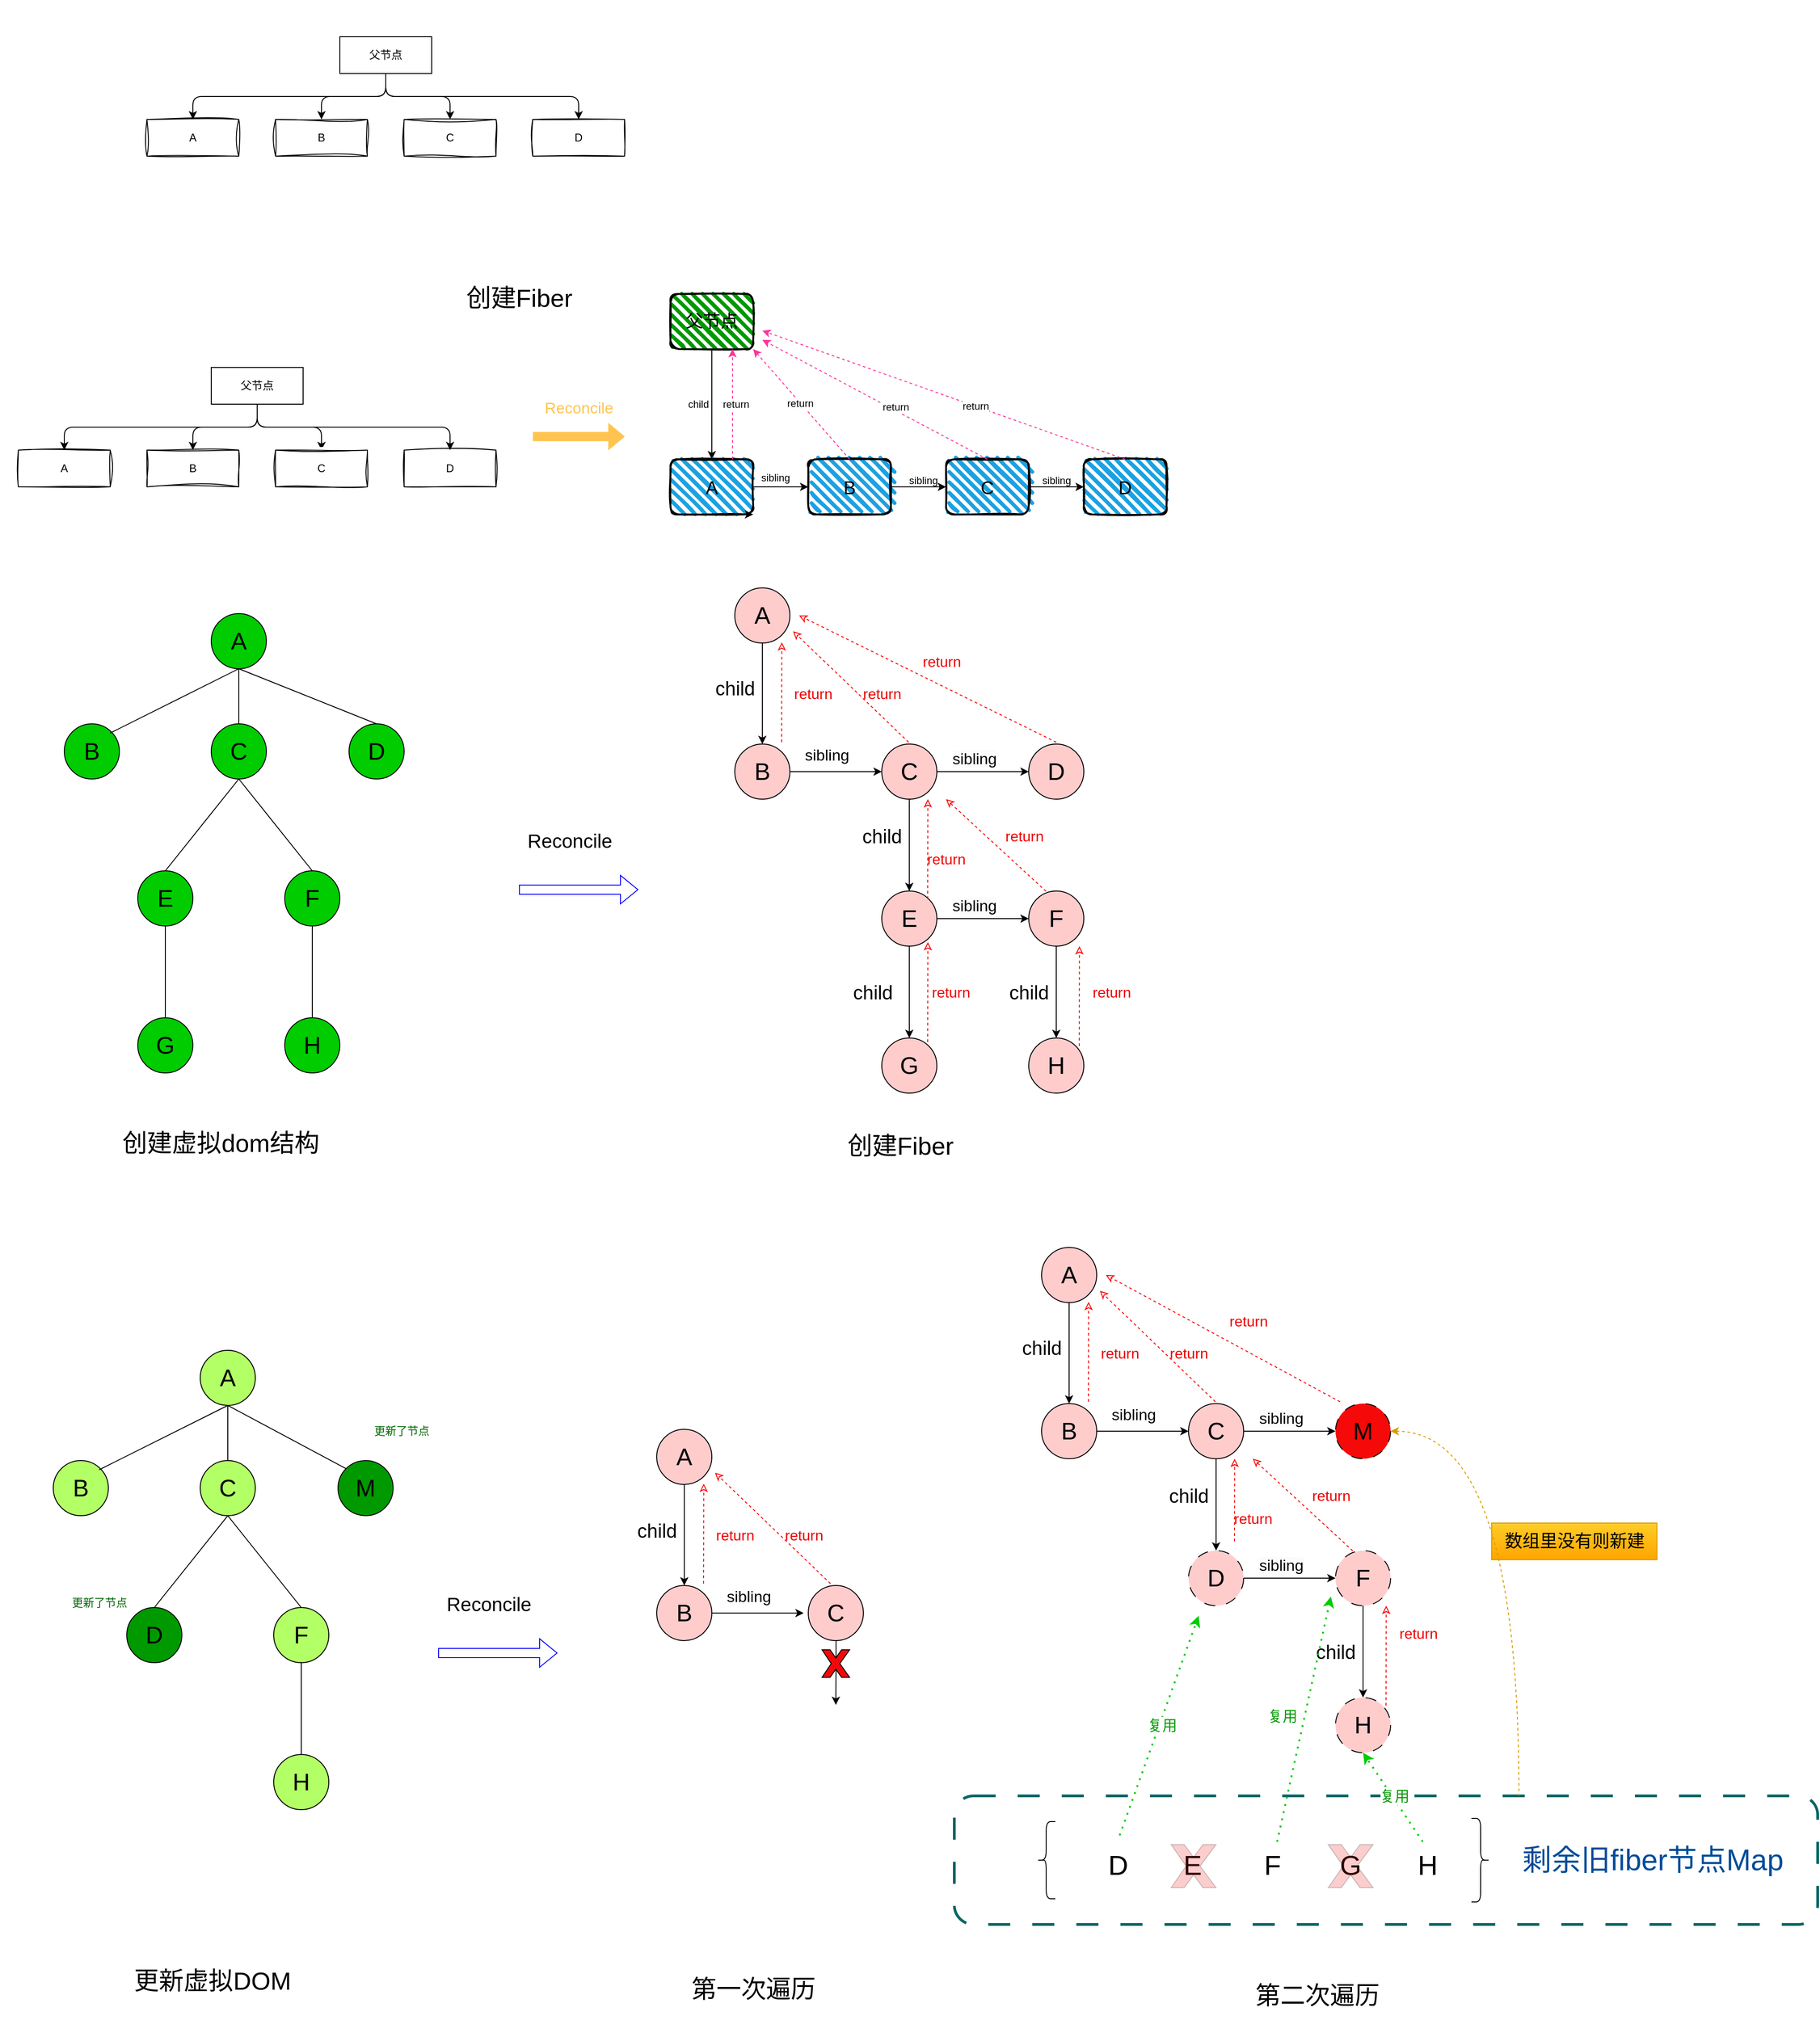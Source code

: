 <mxfile version="24.6.3" type="device">
  <diagram name="第 1 页" id="tvttNyG0uF9QgLNNSatJ">
    <mxGraphModel dx="3115" dy="1290" grid="0" gridSize="10" guides="1" tooltips="1" connect="1" arrows="1" fold="1" page="1" pageScale="1" pageWidth="3300" pageHeight="4681" math="0" shadow="0">
      <root>
        <mxCell id="0" />
        <mxCell id="1" parent="0" />
        <mxCell id="B9pUcW5qPqLrljrNED_7-624" value="" style="rounded=1;whiteSpace=wrap;html=1;dashed=1;dashPattern=8 8;strokeColor=#006666;perimeterSpacing=3;glass=0;gradientColor=none;fillStyle=hatch;fillColor=default;strokeWidth=3;" vertex="1" parent="1">
          <mxGeometry x="1049" y="2154.98" width="940" height="140" as="geometry" />
        </mxCell>
        <mxCell id="B9pUcW5qPqLrljrNED_7-25" value="" style="swimlane;startSize=20;horizontal=1;childLayout=treeLayout;horizontalTree=0;sortEdges=1;resizable=0;containerType=tree;fontSize=12;swimlaneLine=0;strokeColor=none;fillColor=none;" vertex="1" parent="1">
          <mxGeometry x="150" y="200" width="560" height="190" as="geometry" />
        </mxCell>
        <mxCell id="B9pUcW5qPqLrljrNED_7-26" value="父节点" style="whiteSpace=wrap;html=1;" vertex="1" parent="B9pUcW5qPqLrljrNED_7-25">
          <mxGeometry x="230" y="40" width="100" height="40" as="geometry" />
        </mxCell>
        <mxCell id="B9pUcW5qPqLrljrNED_7-27" value="A" style="whiteSpace=wrap;html=1;glass=0;sketch=1;curveFitting=1;jiggle=2;" vertex="1" parent="B9pUcW5qPqLrljrNED_7-25">
          <mxGeometry x="20" y="130" width="100" height="40" as="geometry" />
        </mxCell>
        <mxCell id="B9pUcW5qPqLrljrNED_7-28" value="" style="edgeStyle=elbowEdgeStyle;elbow=vertical;html=1;rounded=1;curved=0;sourcePerimeterSpacing=0;targetPerimeterSpacing=0;startSize=6;endSize=6;" edge="1" parent="B9pUcW5qPqLrljrNED_7-25" source="B9pUcW5qPqLrljrNED_7-26" target="B9pUcW5qPqLrljrNED_7-27">
          <mxGeometry relative="1" as="geometry" />
        </mxCell>
        <mxCell id="B9pUcW5qPqLrljrNED_7-29" value="B" style="whiteSpace=wrap;html=1;sketch=1;curveFitting=1;jiggle=2;" vertex="1" parent="B9pUcW5qPqLrljrNED_7-25">
          <mxGeometry x="160" y="130" width="100" height="40" as="geometry" />
        </mxCell>
        <mxCell id="B9pUcW5qPqLrljrNED_7-30" value="" style="edgeStyle=elbowEdgeStyle;elbow=vertical;html=1;rounded=1;curved=0;sourcePerimeterSpacing=0;targetPerimeterSpacing=0;startSize=6;endSize=6;" edge="1" parent="B9pUcW5qPqLrljrNED_7-25" source="B9pUcW5qPqLrljrNED_7-26" target="B9pUcW5qPqLrljrNED_7-29">
          <mxGeometry relative="1" as="geometry" />
        </mxCell>
        <mxCell id="B9pUcW5qPqLrljrNED_7-31" value="" style="edgeStyle=elbowEdgeStyle;elbow=vertical;html=1;rounded=1;curved=0;sourcePerimeterSpacing=0;targetPerimeterSpacing=0;startSize=6;endSize=6;" edge="1" target="B9pUcW5qPqLrljrNED_7-32" source="B9pUcW5qPqLrljrNED_7-26" parent="B9pUcW5qPqLrljrNED_7-25">
          <mxGeometry relative="1" as="geometry">
            <mxPoint x="90" y="350" as="sourcePoint" />
          </mxGeometry>
        </mxCell>
        <mxCell id="B9pUcW5qPqLrljrNED_7-32" value="C" style="whiteSpace=wrap;html=1;sketch=1;curveFitting=1;jiggle=2;" vertex="1" parent="B9pUcW5qPqLrljrNED_7-25">
          <mxGeometry x="300" y="130" width="100" height="40" as="geometry" />
        </mxCell>
        <mxCell id="B9pUcW5qPqLrljrNED_7-33" value="" style="edgeStyle=elbowEdgeStyle;elbow=vertical;html=1;rounded=1;curved=0;sourcePerimeterSpacing=0;targetPerimeterSpacing=0;startSize=6;endSize=6;" edge="1" target="B9pUcW5qPqLrljrNED_7-34" source="B9pUcW5qPqLrljrNED_7-26" parent="B9pUcW5qPqLrljrNED_7-25">
          <mxGeometry relative="1" as="geometry">
            <mxPoint x="230" y="350" as="sourcePoint" />
          </mxGeometry>
        </mxCell>
        <mxCell id="B9pUcW5qPqLrljrNED_7-34" value="D" style="whiteSpace=wrap;html=1;sketch=1;curveFitting=1;jiggle=2;" vertex="1" parent="B9pUcW5qPqLrljrNED_7-25">
          <mxGeometry x="440" y="130" width="100" height="40" as="geometry" />
        </mxCell>
        <mxCell id="B9pUcW5qPqLrljrNED_7-39" value="" style="swimlane;startSize=20;horizontal=1;childLayout=treeLayout;horizontalTree=0;sortEdges=1;resizable=0;containerType=tree;fontSize=12;swimlaneLine=0;strokeColor=none;fillColor=none;" vertex="1" parent="1">
          <mxGeometry x="10" y="560" width="560" height="190" as="geometry" />
        </mxCell>
        <mxCell id="B9pUcW5qPqLrljrNED_7-40" value="父节点" style="whiteSpace=wrap;html=1;" vertex="1" parent="B9pUcW5qPqLrljrNED_7-39">
          <mxGeometry x="230" y="40" width="100" height="40" as="geometry" />
        </mxCell>
        <mxCell id="B9pUcW5qPqLrljrNED_7-41" value="A" style="whiteSpace=wrap;html=1;glass=0;sketch=1;curveFitting=1;jiggle=2;" vertex="1" parent="B9pUcW5qPqLrljrNED_7-39">
          <mxGeometry x="20" y="130" width="100" height="40" as="geometry" />
        </mxCell>
        <mxCell id="B9pUcW5qPqLrljrNED_7-42" value="" style="edgeStyle=elbowEdgeStyle;elbow=vertical;html=1;rounded=1;curved=0;sourcePerimeterSpacing=0;targetPerimeterSpacing=0;startSize=6;endSize=6;" edge="1" parent="B9pUcW5qPqLrljrNED_7-39" source="B9pUcW5qPqLrljrNED_7-40" target="B9pUcW5qPqLrljrNED_7-41">
          <mxGeometry relative="1" as="geometry" />
        </mxCell>
        <mxCell id="B9pUcW5qPqLrljrNED_7-43" value="B" style="whiteSpace=wrap;html=1;sketch=1;curveFitting=1;jiggle=2;" vertex="1" parent="B9pUcW5qPqLrljrNED_7-39">
          <mxGeometry x="160" y="130" width="100" height="40" as="geometry" />
        </mxCell>
        <mxCell id="B9pUcW5qPqLrljrNED_7-44" value="" style="edgeStyle=elbowEdgeStyle;elbow=vertical;html=1;rounded=1;curved=0;sourcePerimeterSpacing=0;targetPerimeterSpacing=0;startSize=6;endSize=6;" edge="1" parent="B9pUcW5qPqLrljrNED_7-39" source="B9pUcW5qPqLrljrNED_7-40" target="B9pUcW5qPqLrljrNED_7-43">
          <mxGeometry relative="1" as="geometry" />
        </mxCell>
        <mxCell id="B9pUcW5qPqLrljrNED_7-45" value="" style="edgeStyle=elbowEdgeStyle;elbow=vertical;html=1;rounded=1;curved=0;sourcePerimeterSpacing=0;targetPerimeterSpacing=0;startSize=6;endSize=6;" edge="1" parent="B9pUcW5qPqLrljrNED_7-39" source="B9pUcW5qPqLrljrNED_7-40" target="B9pUcW5qPqLrljrNED_7-46">
          <mxGeometry relative="1" as="geometry">
            <mxPoint x="90" y="350" as="sourcePoint" />
          </mxGeometry>
        </mxCell>
        <mxCell id="B9pUcW5qPqLrljrNED_7-46" value="C" style="whiteSpace=wrap;html=1;sketch=1;curveFitting=1;jiggle=2;" vertex="1" parent="B9pUcW5qPqLrljrNED_7-39">
          <mxGeometry x="300" y="130" width="100" height="40" as="geometry" />
        </mxCell>
        <mxCell id="B9pUcW5qPqLrljrNED_7-47" value="" style="edgeStyle=elbowEdgeStyle;elbow=vertical;html=1;rounded=1;curved=0;sourcePerimeterSpacing=0;targetPerimeterSpacing=0;startSize=6;endSize=6;" edge="1" parent="B9pUcW5qPqLrljrNED_7-39" source="B9pUcW5qPqLrljrNED_7-40" target="B9pUcW5qPqLrljrNED_7-48">
          <mxGeometry relative="1" as="geometry">
            <mxPoint x="230" y="350" as="sourcePoint" />
          </mxGeometry>
        </mxCell>
        <mxCell id="B9pUcW5qPqLrljrNED_7-48" value="D" style="whiteSpace=wrap;html=1;sketch=1;curveFitting=1;jiggle=2;" vertex="1" parent="B9pUcW5qPqLrljrNED_7-39">
          <mxGeometry x="440" y="130" width="100" height="40" as="geometry" />
        </mxCell>
        <mxCell id="B9pUcW5qPqLrljrNED_7-407" value="" style="edgeStyle=orthogonalEdgeStyle;rounded=0;orthogonalLoop=1;jettySize=auto;html=1;" edge="1" parent="1" source="B9pUcW5qPqLrljrNED_7-392" target="B9pUcW5qPqLrljrNED_7-397">
          <mxGeometry relative="1" as="geometry" />
        </mxCell>
        <mxCell id="B9pUcW5qPqLrljrNED_7-421" value="child" style="edgeLabel;html=1;align=center;verticalAlign=middle;resizable=0;points=[];" vertex="1" connectable="0" parent="B9pUcW5qPqLrljrNED_7-407">
          <mxGeometry x="-0.187" relative="1" as="geometry">
            <mxPoint x="-15" y="11" as="offset" />
          </mxGeometry>
        </mxCell>
        <mxCell id="B9pUcW5qPqLrljrNED_7-392" value="父节点" style="rounded=1;whiteSpace=wrap;html=1;strokeWidth=2;fillWeight=4;hachureGap=8;hachureAngle=45;fillColor=#009900;sketch=1;fontSize=19;" vertex="1" parent="1">
          <mxGeometry x="740" y="520" width="90" height="60" as="geometry" />
        </mxCell>
        <mxCell id="B9pUcW5qPqLrljrNED_7-404" value="" style="edgeStyle=orthogonalEdgeStyle;rounded=0;orthogonalLoop=1;jettySize=auto;labelBorderColor=default;textShadow=0;align=center;" edge="1" parent="1" source="B9pUcW5qPqLrljrNED_7-397" target="B9pUcW5qPqLrljrNED_7-398">
          <mxGeometry relative="1" as="geometry" />
        </mxCell>
        <mxCell id="B9pUcW5qPqLrljrNED_7-417" value="sibling" style="edgeLabel;html=1;align=center;verticalAlign=middle;resizable=0;points=[];" vertex="1" connectable="0" parent="B9pUcW5qPqLrljrNED_7-404">
          <mxGeometry x="-0.195" y="-5" relative="1" as="geometry">
            <mxPoint y="-15" as="offset" />
          </mxGeometry>
        </mxCell>
        <mxCell id="B9pUcW5qPqLrljrNED_7-397" value="&lt;font style=&quot;font-size: 20px;&quot;&gt;A&lt;/font&gt;" style="rounded=1;whiteSpace=wrap;html=1;strokeWidth=2;fillWeight=4;hachureGap=8;hachureAngle=45;fillColor=#1ba1e2;sketch=1;" vertex="1" parent="1">
          <mxGeometry x="740" y="700" width="90" height="60" as="geometry" />
        </mxCell>
        <mxCell id="B9pUcW5qPqLrljrNED_7-405" value="" style="edgeStyle=orthogonalEdgeStyle;rounded=0;orthogonalLoop=1;jettySize=auto;html=1;" edge="1" parent="1" source="B9pUcW5qPqLrljrNED_7-398" target="B9pUcW5qPqLrljrNED_7-399">
          <mxGeometry relative="1" as="geometry" />
        </mxCell>
        <mxCell id="B9pUcW5qPqLrljrNED_7-398" value="&lt;font style=&quot;font-size: 20px;&quot;&gt;B&lt;/font&gt;" style="rounded=1;whiteSpace=wrap;html=1;strokeWidth=2;fillWeight=4;hachureGap=8;hachureAngle=45;fillColor=#1ba1e2;sketch=1;" vertex="1" parent="1">
          <mxGeometry x="890" y="700" width="90" height="60" as="geometry" />
        </mxCell>
        <mxCell id="B9pUcW5qPqLrljrNED_7-406" value="" style="edgeStyle=orthogonalEdgeStyle;rounded=0;orthogonalLoop=1;jettySize=auto;html=1;" edge="1" parent="1" source="B9pUcW5qPqLrljrNED_7-399" target="B9pUcW5qPqLrljrNED_7-400">
          <mxGeometry relative="1" as="geometry" />
        </mxCell>
        <mxCell id="B9pUcW5qPqLrljrNED_7-399" value="&lt;font style=&quot;font-size: 20px;&quot;&gt;C&lt;/font&gt;" style="rounded=1;whiteSpace=wrap;html=1;strokeWidth=2;fillWeight=4;hachureGap=8;hachureAngle=45;fillColor=#1ba1e2;sketch=1;" vertex="1" parent="1">
          <mxGeometry x="1040" y="700" width="90" height="60" as="geometry" />
        </mxCell>
        <mxCell id="B9pUcW5qPqLrljrNED_7-400" value="&lt;font style=&quot;font-size: 20px;&quot;&gt;D&lt;/font&gt;" style="rounded=1;whiteSpace=wrap;html=1;strokeWidth=2;fillWeight=4;hachureGap=8;hachureAngle=45;fillColor=#1ba1e2;sketch=1;" vertex="1" parent="1">
          <mxGeometry x="1190" y="700" width="90" height="60" as="geometry" />
        </mxCell>
        <mxCell id="B9pUcW5qPqLrljrNED_7-408" value="" style="edgeStyle=none;orthogonalLoop=1;jettySize=auto;html=1;rounded=0;" edge="1" parent="1">
          <mxGeometry width="80" relative="1" as="geometry">
            <mxPoint x="750" y="760" as="sourcePoint" />
            <mxPoint x="830" y="760" as="targetPoint" />
            <Array as="points" />
          </mxGeometry>
        </mxCell>
        <mxCell id="B9pUcW5qPqLrljrNED_7-409" value="" style="endArrow=classic;dashed=1;html=1;rounded=0;entryX=0.75;entryY=1;entryDx=0;entryDy=0;exitX=0.75;exitY=0;exitDx=0;exitDy=0;endFill=1;strokeColor=#FF3399;" edge="1" parent="1" source="B9pUcW5qPqLrljrNED_7-397" target="B9pUcW5qPqLrljrNED_7-392">
          <mxGeometry width="50" height="50" relative="1" as="geometry">
            <mxPoint x="800" y="650" as="sourcePoint" />
            <mxPoint x="850" y="600" as="targetPoint" />
          </mxGeometry>
        </mxCell>
        <mxCell id="B9pUcW5qPqLrljrNED_7-410" value="return" style="edgeLabel;html=1;align=center;verticalAlign=middle;resizable=0;points=[];" vertex="1" connectable="0" parent="B9pUcW5qPqLrljrNED_7-409">
          <mxGeometry x="0.292" y="2" relative="1" as="geometry">
            <mxPoint x="5" y="17" as="offset" />
          </mxGeometry>
        </mxCell>
        <mxCell id="B9pUcW5qPqLrljrNED_7-411" value="" style="endArrow=classic;dashed=1;html=1;rounded=0;exitX=0.5;exitY=0;exitDx=0;exitDy=0;entryX=1;entryY=1;entryDx=0;entryDy=0;endFill=1;strokeColor=#FF3399;" edge="1" parent="1" source="B9pUcW5qPqLrljrNED_7-398" target="B9pUcW5qPqLrljrNED_7-392">
          <mxGeometry width="50" height="50" relative="1" as="geometry">
            <mxPoint x="880" y="650" as="sourcePoint" />
            <mxPoint x="930" y="600" as="targetPoint" />
          </mxGeometry>
        </mxCell>
        <mxCell id="B9pUcW5qPqLrljrNED_7-414" value="return" style="edgeLabel;html=1;align=center;verticalAlign=middle;resizable=0;points=[];" vertex="1" connectable="0" parent="B9pUcW5qPqLrljrNED_7-411">
          <mxGeometry x="0.037" relative="1" as="geometry">
            <mxPoint y="1" as="offset" />
          </mxGeometry>
        </mxCell>
        <mxCell id="B9pUcW5qPqLrljrNED_7-412" value="" style="endArrow=classic;dashed=1;html=1;rounded=0;exitX=0.5;exitY=0;exitDx=0;exitDy=0;endFill=1;strokeColor=#FF3399;" edge="1" parent="1" source="B9pUcW5qPqLrljrNED_7-399">
          <mxGeometry width="50" height="50" relative="1" as="geometry">
            <mxPoint x="1020" y="640" as="sourcePoint" />
            <mxPoint x="840" y="570" as="targetPoint" />
          </mxGeometry>
        </mxCell>
        <mxCell id="B9pUcW5qPqLrljrNED_7-415" value="return" style="edgeLabel;html=1;align=center;verticalAlign=middle;resizable=0;points=[];" vertex="1" connectable="0" parent="B9pUcW5qPqLrljrNED_7-412">
          <mxGeometry x="-0.168" y="-3" relative="1" as="geometry">
            <mxPoint as="offset" />
          </mxGeometry>
        </mxCell>
        <mxCell id="B9pUcW5qPqLrljrNED_7-413" value="" style="endArrow=classic;dashed=1;html=1;rounded=0;exitX=0.5;exitY=0;exitDx=0;exitDy=0;endFill=1;strokeColor=#FF3399;" edge="1" parent="1" source="B9pUcW5qPqLrljrNED_7-400">
          <mxGeometry width="50" height="50" relative="1" as="geometry">
            <mxPoint x="1210" y="690" as="sourcePoint" />
            <mxPoint x="840" y="560" as="targetPoint" />
          </mxGeometry>
        </mxCell>
        <mxCell id="B9pUcW5qPqLrljrNED_7-416" value="return" style="edgeLabel;html=1;align=center;verticalAlign=middle;resizable=0;points=[];" vertex="1" connectable="0" parent="B9pUcW5qPqLrljrNED_7-413">
          <mxGeometry x="-0.175" relative="1" as="geometry">
            <mxPoint as="offset" />
          </mxGeometry>
        </mxCell>
        <mxCell id="B9pUcW5qPqLrljrNED_7-418" value="&lt;span style=&quot;font-size: 11px; background-color: rgb(255, 255, 255);&quot;&gt;sibling&lt;/span&gt;" style="text;html=1;align=center;verticalAlign=middle;resizable=0;points=[];autosize=1;strokeColor=none;fillColor=none;" vertex="1" parent="1">
          <mxGeometry x="990" y="708" width="50" height="30" as="geometry" />
        </mxCell>
        <mxCell id="B9pUcW5qPqLrljrNED_7-419" value="&lt;span style=&quot;font-size: 11px; background-color: rgb(255, 255, 255);&quot;&gt;sibling&lt;/span&gt;" style="text;html=1;align=center;verticalAlign=middle;resizable=0;points=[];autosize=1;strokeColor=none;fillColor=none;" vertex="1" parent="1">
          <mxGeometry x="1135" y="708" width="50" height="30" as="geometry" />
        </mxCell>
        <mxCell id="B9pUcW5qPqLrljrNED_7-422" value="" style="endArrow=classic;html=1;rounded=0;labelBorderColor=default;strokeColor=#FFC44F;shape=flexArrow;strokeWidth=0;fillColor=#FFC44F;" edge="1" parent="1">
          <mxGeometry width="50" height="50" relative="1" as="geometry">
            <mxPoint x="590" y="675" as="sourcePoint" />
            <mxPoint x="690" y="675" as="targetPoint" />
          </mxGeometry>
        </mxCell>
        <mxCell id="B9pUcW5qPqLrljrNED_7-423" value="Reconcile" style="text;html=1;align=center;verticalAlign=middle;resizable=0;points=[];autosize=1;strokeColor=none;fillColor=none;fontColor=#FFC44F;fontSize=17;" vertex="1" parent="1">
          <mxGeometry x="590" y="630" width="100" height="30" as="geometry" />
        </mxCell>
        <mxCell id="B9pUcW5qPqLrljrNED_7-424" value="创建Fiber" style="text;html=1;align=center;verticalAlign=middle;resizable=0;points=[];autosize=1;strokeColor=none;fillColor=none;fontSize=27;" vertex="1" parent="1">
          <mxGeometry x="505" y="500" width="140" height="50" as="geometry" />
        </mxCell>
        <mxCell id="B9pUcW5qPqLrljrNED_7-425" value="A" style="ellipse;whiteSpace=wrap;html=1;aspect=fixed;fontSize=26;fillColor=#00CC00;" vertex="1" parent="1">
          <mxGeometry x="240" y="868" width="60" height="60" as="geometry" />
        </mxCell>
        <mxCell id="B9pUcW5qPqLrljrNED_7-426" value="H" style="ellipse;whiteSpace=wrap;html=1;aspect=fixed;fontSize=26;fillColor=#00CC00;" vertex="1" parent="1">
          <mxGeometry x="320" y="1308" width="60" height="60" as="geometry" />
        </mxCell>
        <mxCell id="B9pUcW5qPqLrljrNED_7-427" value="C" style="ellipse;whiteSpace=wrap;html=1;aspect=fixed;fontSize=26;fillColor=#00CC00;" vertex="1" parent="1">
          <mxGeometry x="240" y="988" width="60" height="60" as="geometry" />
        </mxCell>
        <mxCell id="B9pUcW5qPqLrljrNED_7-428" value="D" style="ellipse;whiteSpace=wrap;html=1;aspect=fixed;fontSize=26;fillColor=#00CC00;" vertex="1" parent="1">
          <mxGeometry x="390" y="988" width="60" height="60" as="geometry" />
        </mxCell>
        <mxCell id="B9pUcW5qPqLrljrNED_7-429" value="B" style="ellipse;whiteSpace=wrap;html=1;aspect=fixed;fontSize=26;fillColor=#00CC00;" vertex="1" parent="1">
          <mxGeometry x="80" y="988" width="60" height="60" as="geometry" />
        </mxCell>
        <mxCell id="B9pUcW5qPqLrljrNED_7-430" value="E" style="ellipse;whiteSpace=wrap;html=1;aspect=fixed;fontSize=26;fillColor=#00CC00;" vertex="1" parent="1">
          <mxGeometry x="160" y="1148" width="60" height="60" as="geometry" />
        </mxCell>
        <mxCell id="B9pUcW5qPqLrljrNED_7-431" value="G" style="ellipse;whiteSpace=wrap;html=1;aspect=fixed;fontSize=26;fillColor=#00CC00;" vertex="1" parent="1">
          <mxGeometry x="160" y="1308" width="60" height="60" as="geometry" />
        </mxCell>
        <mxCell id="B9pUcW5qPqLrljrNED_7-432" value="F" style="ellipse;whiteSpace=wrap;html=1;aspect=fixed;fontSize=26;fillColor=#00CC00;" vertex="1" parent="1">
          <mxGeometry x="320" y="1148" width="60" height="60" as="geometry" />
        </mxCell>
        <mxCell id="B9pUcW5qPqLrljrNED_7-436" value="" style="endArrow=none;html=1;rounded=0;" edge="1" parent="1">
          <mxGeometry width="50" height="50" relative="1" as="geometry">
            <mxPoint x="130" y="998" as="sourcePoint" />
            <mxPoint x="270" y="928" as="targetPoint" />
          </mxGeometry>
        </mxCell>
        <mxCell id="B9pUcW5qPqLrljrNED_7-437" value="" style="endArrow=none;html=1;rounded=0;entryX=0.5;entryY=1;entryDx=0;entryDy=0;exitX=0.5;exitY=0;exitDx=0;exitDy=0;" edge="1" parent="1" source="B9pUcW5qPqLrljrNED_7-427" target="B9pUcW5qPqLrljrNED_7-425">
          <mxGeometry width="50" height="50" relative="1" as="geometry">
            <mxPoint x="140" y="1008" as="sourcePoint" />
            <mxPoint x="280" y="938" as="targetPoint" />
          </mxGeometry>
        </mxCell>
        <mxCell id="B9pUcW5qPqLrljrNED_7-438" value="" style="endArrow=none;html=1;rounded=0;exitX=0.5;exitY=0;exitDx=0;exitDy=0;" edge="1" parent="1" source="B9pUcW5qPqLrljrNED_7-428">
          <mxGeometry width="50" height="50" relative="1" as="geometry">
            <mxPoint x="140" y="1008" as="sourcePoint" />
            <mxPoint x="270" y="928" as="targetPoint" />
          </mxGeometry>
        </mxCell>
        <mxCell id="B9pUcW5qPqLrljrNED_7-439" value="" style="endArrow=none;html=1;rounded=0;exitX=0.5;exitY=0;exitDx=0;exitDy=0;" edge="1" parent="1" source="B9pUcW5qPqLrljrNED_7-430">
          <mxGeometry width="50" height="50" relative="1" as="geometry">
            <mxPoint x="200" y="1128" as="sourcePoint" />
            <mxPoint x="270" y="1048" as="targetPoint" />
          </mxGeometry>
        </mxCell>
        <mxCell id="B9pUcW5qPqLrljrNED_7-440" value="" style="endArrow=none;html=1;rounded=0;entryX=0.5;entryY=1;entryDx=0;entryDy=0;exitX=0.5;exitY=0;exitDx=0;exitDy=0;" edge="1" parent="1" source="B9pUcW5qPqLrljrNED_7-432" target="B9pUcW5qPqLrljrNED_7-427">
          <mxGeometry width="50" height="50" relative="1" as="geometry">
            <mxPoint x="330" y="1138" as="sourcePoint" />
            <mxPoint x="380" y="1088" as="targetPoint" />
          </mxGeometry>
        </mxCell>
        <mxCell id="B9pUcW5qPqLrljrNED_7-441" value="" style="endArrow=none;html=1;rounded=0;entryX=0.5;entryY=1;entryDx=0;entryDy=0;exitX=0.5;exitY=0;exitDx=0;exitDy=0;" edge="1" parent="1" source="B9pUcW5qPqLrljrNED_7-431" target="B9pUcW5qPqLrljrNED_7-430">
          <mxGeometry width="50" height="50" relative="1" as="geometry">
            <mxPoint x="160" y="1288" as="sourcePoint" />
            <mxPoint x="210" y="1238" as="targetPoint" />
          </mxGeometry>
        </mxCell>
        <mxCell id="B9pUcW5qPqLrljrNED_7-442" value="" style="endArrow=none;html=1;rounded=0;entryX=0.5;entryY=1;entryDx=0;entryDy=0;exitX=0.5;exitY=0;exitDx=0;exitDy=0;" edge="1" parent="1" source="B9pUcW5qPqLrljrNED_7-426" target="B9pUcW5qPqLrljrNED_7-432">
          <mxGeometry width="50" height="50" relative="1" as="geometry">
            <mxPoint x="340" y="1298" as="sourcePoint" />
            <mxPoint x="390" y="1248" as="targetPoint" />
          </mxGeometry>
        </mxCell>
        <mxCell id="B9pUcW5qPqLrljrNED_7-452" style="edgeStyle=orthogonalEdgeStyle;rounded=0;orthogonalLoop=1;jettySize=auto;html=1;exitX=0.5;exitY=1;exitDx=0;exitDy=0;" edge="1" parent="1" source="B9pUcW5qPqLrljrNED_7-444" target="B9pUcW5qPqLrljrNED_7-445">
          <mxGeometry relative="1" as="geometry" />
        </mxCell>
        <mxCell id="B9pUcW5qPqLrljrNED_7-459" value="child" style="edgeLabel;html=1;align=center;verticalAlign=middle;resizable=0;points=[];fontSize=21;" vertex="1" connectable="0" parent="B9pUcW5qPqLrljrNED_7-452">
          <mxGeometry x="-0.197" y="-3" relative="1" as="geometry">
            <mxPoint x="-27" y="5" as="offset" />
          </mxGeometry>
        </mxCell>
        <mxCell id="B9pUcW5qPqLrljrNED_7-444" value="A" style="ellipse;whiteSpace=wrap;html=1;aspect=fixed;fontSize=26;fillColor=#FFCCCC;" vertex="1" parent="1">
          <mxGeometry x="810" y="840" width="60" height="60" as="geometry" />
        </mxCell>
        <mxCell id="B9pUcW5qPqLrljrNED_7-453" style="edgeStyle=orthogonalEdgeStyle;rounded=0;orthogonalLoop=1;jettySize=auto;html=1;exitX=1;exitY=0.5;exitDx=0;exitDy=0;entryX=0;entryY=0.5;entryDx=0;entryDy=0;" edge="1" parent="1" source="B9pUcW5qPqLrljrNED_7-445" target="B9pUcW5qPqLrljrNED_7-446">
          <mxGeometry relative="1" as="geometry" />
        </mxCell>
        <mxCell id="B9pUcW5qPqLrljrNED_7-445" value="B" style="ellipse;whiteSpace=wrap;html=1;aspect=fixed;fontSize=26;fillColor=#FFCCCC;" vertex="1" parent="1">
          <mxGeometry x="810" y="1010" width="60" height="60" as="geometry" />
        </mxCell>
        <mxCell id="B9pUcW5qPqLrljrNED_7-454" style="edgeStyle=orthogonalEdgeStyle;rounded=0;orthogonalLoop=1;jettySize=auto;html=1;exitX=1;exitY=0.5;exitDx=0;exitDy=0;entryX=0;entryY=0.5;entryDx=0;entryDy=0;" edge="1" parent="1" source="B9pUcW5qPqLrljrNED_7-446" target="B9pUcW5qPqLrljrNED_7-449">
          <mxGeometry relative="1" as="geometry" />
        </mxCell>
        <mxCell id="B9pUcW5qPqLrljrNED_7-455" style="edgeStyle=orthogonalEdgeStyle;rounded=0;orthogonalLoop=1;jettySize=auto;html=1;exitX=0.5;exitY=1;exitDx=0;exitDy=0;entryX=0.5;entryY=0;entryDx=0;entryDy=0;" edge="1" parent="1" source="B9pUcW5qPqLrljrNED_7-446" target="B9pUcW5qPqLrljrNED_7-447">
          <mxGeometry relative="1" as="geometry" />
        </mxCell>
        <mxCell id="B9pUcW5qPqLrljrNED_7-446" value="C" style="ellipse;whiteSpace=wrap;html=1;aspect=fixed;fontSize=26;fillColor=#FFCCCC;" vertex="1" parent="1">
          <mxGeometry x="970" y="1010" width="60" height="60" as="geometry" />
        </mxCell>
        <mxCell id="B9pUcW5qPqLrljrNED_7-456" style="edgeStyle=orthogonalEdgeStyle;rounded=0;orthogonalLoop=1;jettySize=auto;html=1;exitX=0.5;exitY=1;exitDx=0;exitDy=0;entryX=0.5;entryY=0;entryDx=0;entryDy=0;" edge="1" parent="1" source="B9pUcW5qPqLrljrNED_7-447" target="B9pUcW5qPqLrljrNED_7-448">
          <mxGeometry relative="1" as="geometry" />
        </mxCell>
        <mxCell id="B9pUcW5qPqLrljrNED_7-457" value="" style="edgeStyle=orthogonalEdgeStyle;rounded=0;orthogonalLoop=1;jettySize=auto;html=1;" edge="1" parent="1" source="B9pUcW5qPqLrljrNED_7-447" target="B9pUcW5qPqLrljrNED_7-451">
          <mxGeometry relative="1" as="geometry" />
        </mxCell>
        <mxCell id="B9pUcW5qPqLrljrNED_7-447" value="E" style="ellipse;whiteSpace=wrap;html=1;aspect=fixed;fontSize=26;fillColor=#FFCCCC;" vertex="1" parent="1">
          <mxGeometry x="970" y="1170" width="60" height="60" as="geometry" />
        </mxCell>
        <mxCell id="B9pUcW5qPqLrljrNED_7-448" value="G" style="ellipse;whiteSpace=wrap;html=1;aspect=fixed;fontSize=26;fillColor=#FFCCCC;" vertex="1" parent="1">
          <mxGeometry x="970" y="1330" width="60" height="60" as="geometry" />
        </mxCell>
        <mxCell id="B9pUcW5qPqLrljrNED_7-449" value="D" style="ellipse;whiteSpace=wrap;html=1;aspect=fixed;fontSize=26;fillColor=#FFCCCC;" vertex="1" parent="1">
          <mxGeometry x="1130" y="1010" width="60" height="60" as="geometry" />
        </mxCell>
        <mxCell id="B9pUcW5qPqLrljrNED_7-450" value="H" style="ellipse;whiteSpace=wrap;html=1;aspect=fixed;fontSize=26;fillColor=#FFCCCC;" vertex="1" parent="1">
          <mxGeometry x="1130" y="1330" width="60" height="60" as="geometry" />
        </mxCell>
        <mxCell id="B9pUcW5qPqLrljrNED_7-458" style="edgeStyle=orthogonalEdgeStyle;rounded=0;orthogonalLoop=1;jettySize=auto;html=1;exitX=0.5;exitY=1;exitDx=0;exitDy=0;entryX=0.5;entryY=0;entryDx=0;entryDy=0;" edge="1" parent="1" source="B9pUcW5qPqLrljrNED_7-451" target="B9pUcW5qPqLrljrNED_7-450">
          <mxGeometry relative="1" as="geometry" />
        </mxCell>
        <mxCell id="B9pUcW5qPqLrljrNED_7-451" value="F" style="ellipse;whiteSpace=wrap;html=1;aspect=fixed;fontSize=26;fillColor=#FFCCCC;" vertex="1" parent="1">
          <mxGeometry x="1130" y="1170" width="60" height="60" as="geometry" />
        </mxCell>
        <mxCell id="B9pUcW5qPqLrljrNED_7-460" value="child" style="edgeLabel;html=1;align=center;verticalAlign=middle;resizable=0;points=[];fontSize=21;" vertex="1" connectable="0" parent="1">
          <mxGeometry x="970" y="1109.995" as="geometry" />
        </mxCell>
        <mxCell id="B9pUcW5qPqLrljrNED_7-461" value="child" style="edgeLabel;html=1;align=center;verticalAlign=middle;resizable=0;points=[];fontSize=21;" vertex="1" connectable="0" parent="1">
          <mxGeometry x="960" y="1279.995" as="geometry" />
        </mxCell>
        <mxCell id="B9pUcW5qPqLrljrNED_7-462" value="child" style="edgeLabel;html=1;align=center;verticalAlign=middle;resizable=0;points=[];fontSize=21;" vertex="1" connectable="0" parent="1">
          <mxGeometry x="1130" y="1279.995" as="geometry" />
        </mxCell>
        <mxCell id="B9pUcW5qPqLrljrNED_7-463" value="sibling" style="text;html=1;align=center;verticalAlign=middle;resizable=0;points=[];autosize=1;strokeColor=none;fillColor=none;fontSize=17;" vertex="1" parent="1">
          <mxGeometry x="875" y="1008" width="70" height="30" as="geometry" />
        </mxCell>
        <mxCell id="B9pUcW5qPqLrljrNED_7-464" value="&lt;span style=&quot;color: rgb(0, 0, 0); font-family: Helvetica; font-size: 17px; font-style: normal; font-variant-ligatures: normal; font-variant-caps: normal; font-weight: 400; letter-spacing: normal; orphans: 2; text-align: center; text-indent: 0px; text-transform: none; widows: 2; word-spacing: 0px; -webkit-text-stroke-width: 0px; white-space: nowrap; background-color: rgb(251, 251, 251); text-decoration-thickness: initial; text-decoration-style: initial; text-decoration-color: initial; float: none; display: inline !important;&quot;&gt;sibling&lt;/span&gt;" style="text;whiteSpace=wrap;html=1;fontSize=17;" vertex="1" parent="1">
          <mxGeometry x="1045" y="1010" width="80" height="40" as="geometry" />
        </mxCell>
        <mxCell id="B9pUcW5qPqLrljrNED_7-465" value="&lt;span style=&quot;color: rgb(0, 0, 0); font-family: Helvetica; font-size: 17px; font-style: normal; font-variant-ligatures: normal; font-variant-caps: normal; font-weight: 400; letter-spacing: normal; orphans: 2; text-align: center; text-indent: 0px; text-transform: none; widows: 2; word-spacing: 0px; -webkit-text-stroke-width: 0px; white-space: nowrap; background-color: rgb(251, 251, 251); text-decoration-thickness: initial; text-decoration-style: initial; text-decoration-color: initial; float: none; display: inline !important;&quot;&gt;sibling&lt;/span&gt;" style="text;whiteSpace=wrap;html=1;fontSize=17;" vertex="1" parent="1">
          <mxGeometry x="1045" y="1170" width="80" height="40" as="geometry" />
        </mxCell>
        <mxCell id="B9pUcW5qPqLrljrNED_7-467" value="" style="endArrow=classic;dashed=1;html=1;rounded=0;endFill=0;entryX=1;entryY=1;entryDx=0;entryDy=0;strokeColor=#fa0505;" edge="1" parent="1">
          <mxGeometry width="50" height="50" relative="1" as="geometry">
            <mxPoint x="861" y="1008" as="sourcePoint" />
            <mxPoint x="861.213" y="899.213" as="targetPoint" />
            <Array as="points" />
          </mxGeometry>
        </mxCell>
        <mxCell id="B9pUcW5qPqLrljrNED_7-468" value="return" style="text;html=1;align=center;verticalAlign=middle;resizable=0;points=[];autosize=1;strokeColor=none;fillColor=none;fontSize=16;fontColor=#ed0202;" vertex="1" parent="1">
          <mxGeometry x="860" y="940" width="70" height="30" as="geometry" />
        </mxCell>
        <mxCell id="B9pUcW5qPqLrljrNED_7-469" value="return" style="text;html=1;align=center;verticalAlign=middle;resizable=0;points=[];autosize=1;strokeColor=none;fillColor=none;fontSize=16;fontColor=#ed0202;" vertex="1" parent="1">
          <mxGeometry x="1185" y="1265" width="70" height="30" as="geometry" />
        </mxCell>
        <mxCell id="B9pUcW5qPqLrljrNED_7-470" value="return" style="text;html=1;align=center;verticalAlign=middle;resizable=0;points=[];autosize=1;strokeColor=none;fillColor=none;fontSize=16;fontColor=#ed0202;" vertex="1" parent="1">
          <mxGeometry x="1090" y="1095" width="70" height="30" as="geometry" />
        </mxCell>
        <mxCell id="B9pUcW5qPqLrljrNED_7-471" value="return" style="text;html=1;align=center;verticalAlign=middle;resizable=0;points=[];autosize=1;strokeColor=none;fillColor=none;fontSize=16;fontColor=#ed0202;" vertex="1" parent="1">
          <mxGeometry x="1010" y="1265" width="70" height="30" as="geometry" />
        </mxCell>
        <mxCell id="B9pUcW5qPqLrljrNED_7-472" value="return" style="text;html=1;align=center;verticalAlign=middle;resizable=0;points=[];autosize=1;strokeColor=none;fillColor=none;fontSize=16;fontColor=#ed0202;" vertex="1" parent="1">
          <mxGeometry x="1005" y="1120" width="70" height="30" as="geometry" />
        </mxCell>
        <mxCell id="B9pUcW5qPqLrljrNED_7-473" value="return" style="text;html=1;align=center;verticalAlign=middle;resizable=0;points=[];autosize=1;strokeColor=none;fillColor=none;fontSize=16;fontColor=#ed0202;" vertex="1" parent="1">
          <mxGeometry x="935" y="940" width="70" height="30" as="geometry" />
        </mxCell>
        <mxCell id="B9pUcW5qPqLrljrNED_7-474" value="return" style="text;html=1;align=center;verticalAlign=middle;resizable=0;points=[];autosize=1;strokeColor=none;fillColor=none;fontSize=16;fontColor=#ed0202;" vertex="1" parent="1">
          <mxGeometry x="1000" y="905" width="70" height="30" as="geometry" />
        </mxCell>
        <mxCell id="B9pUcW5qPqLrljrNED_7-475" value="" style="endArrow=classic;dashed=1;html=1;rounded=0;endFill=0;strokeColor=#fa0505;exitX=0.314;exitY=0.005;exitDx=0;exitDy=0;exitPerimeter=0;" edge="1" parent="1" source="B9pUcW5qPqLrljrNED_7-451">
          <mxGeometry width="50" height="50" relative="1" as="geometry">
            <mxPoint x="1125" y="1170" as="sourcePoint" />
            <mxPoint x="1040" y="1070" as="targetPoint" />
            <Array as="points" />
          </mxGeometry>
        </mxCell>
        <mxCell id="B9pUcW5qPqLrljrNED_7-476" value="" style="endArrow=classic;dashed=1;html=1;rounded=0;endFill=0;entryX=1;entryY=1;entryDx=0;entryDy=0;strokeColor=#fa0505;" edge="1" parent="1">
          <mxGeometry width="50" height="50" relative="1" as="geometry">
            <mxPoint x="1185" y="1338.79" as="sourcePoint" />
            <mxPoint x="1185.213" y="1230.003" as="targetPoint" />
            <Array as="points" />
          </mxGeometry>
        </mxCell>
        <mxCell id="B9pUcW5qPqLrljrNED_7-477" value="" style="endArrow=classic;dashed=1;html=1;rounded=0;endFill=0;entryX=1;entryY=1;entryDx=0;entryDy=0;strokeColor=#fa0505;" edge="1" parent="1">
          <mxGeometry width="50" height="50" relative="1" as="geometry">
            <mxPoint x="1020" y="1334.39" as="sourcePoint" />
            <mxPoint x="1020.213" y="1225.603" as="targetPoint" />
            <Array as="points" />
          </mxGeometry>
        </mxCell>
        <mxCell id="B9pUcW5qPqLrljrNED_7-478" value="" style="endArrow=classic;dashed=1;html=1;rounded=0;endFill=0;entryX=1;entryY=1;entryDx=0;entryDy=0;strokeColor=#fa0505;" edge="1" parent="1">
          <mxGeometry width="50" height="50" relative="1" as="geometry">
            <mxPoint x="1020" y="1178.79" as="sourcePoint" />
            <mxPoint x="1020.213" y="1070.003" as="targetPoint" />
            <Array as="points" />
          </mxGeometry>
        </mxCell>
        <mxCell id="B9pUcW5qPqLrljrNED_7-479" value="" style="endArrow=classic;dashed=1;html=1;rounded=0;endFill=0;strokeColor=#fa0505;" edge="1" parent="1">
          <mxGeometry width="50" height="50" relative="1" as="geometry">
            <mxPoint x="1160" y="1008" as="sourcePoint" />
            <mxPoint x="880" y="870" as="targetPoint" />
            <Array as="points" />
          </mxGeometry>
        </mxCell>
        <mxCell id="B9pUcW5qPqLrljrNED_7-480" value="" style="endArrow=classic;dashed=1;html=1;rounded=0;endFill=0;strokeColor=#fa0505;entryX=1.058;entryY=0.787;entryDx=0;entryDy=0;entryPerimeter=0;" edge="1" parent="1" target="B9pUcW5qPqLrljrNED_7-444">
          <mxGeometry width="50" height="50" relative="1" as="geometry">
            <mxPoint x="999.23" y="1008" as="sourcePoint" />
            <mxPoint x="999" y="899" as="targetPoint" />
            <Array as="points" />
          </mxGeometry>
        </mxCell>
        <mxCell id="B9pUcW5qPqLrljrNED_7-481" value="" style="shape=flexArrow;endArrow=classic;html=1;rounded=0;strokeColor=#0d09f6;" edge="1" parent="1">
          <mxGeometry width="50" height="50" relative="1" as="geometry">
            <mxPoint x="575" y="1168.46" as="sourcePoint" />
            <mxPoint x="705" y="1168.46" as="targetPoint" />
          </mxGeometry>
        </mxCell>
        <mxCell id="B9pUcW5qPqLrljrNED_7-482" value="&lt;font color=&quot;#000000&quot;&gt;Reconcile&lt;/font&gt;" style="text;html=1;align=center;verticalAlign=middle;resizable=0;points=[];autosize=1;strokeColor=none;fillColor=none;fontSize=21;fontColor=#3399FF;" vertex="1" parent="1">
          <mxGeometry x="570" y="1095" width="120" height="40" as="geometry" />
        </mxCell>
        <mxCell id="B9pUcW5qPqLrljrNED_7-483" value="&lt;font style=&quot;font-size: 27px;&quot;&gt;创建Fiber&lt;/font&gt;" style="text;html=1;align=center;verticalAlign=middle;resizable=0;points=[];autosize=1;strokeColor=none;fillColor=none;fontSize=34;" vertex="1" parent="1">
          <mxGeometry x="920" y="1420" width="140" height="50" as="geometry" />
        </mxCell>
        <mxCell id="B9pUcW5qPqLrljrNED_7-484" value="&lt;font style=&quot;font-size: 27px;&quot;&gt;创建虚拟dom结构&lt;/font&gt;" style="text;html=1;align=center;verticalAlign=middle;resizable=0;points=[];autosize=1;strokeColor=none;fillColor=none;" vertex="1" parent="1">
          <mxGeometry x="130" y="1420" width="240" height="50" as="geometry" />
        </mxCell>
        <mxCell id="B9pUcW5qPqLrljrNED_7-485" value="A" style="ellipse;whiteSpace=wrap;html=1;aspect=fixed;fontSize=26;fillColor=#B3FF66;" vertex="1" parent="1">
          <mxGeometry x="228" y="1670" width="60" height="60" as="geometry" />
        </mxCell>
        <mxCell id="B9pUcW5qPqLrljrNED_7-486" value="H" style="ellipse;whiteSpace=wrap;html=1;aspect=fixed;fontSize=26;fillColor=#B3FF66;" vertex="1" parent="1">
          <mxGeometry x="308" y="2110" width="60" height="60" as="geometry" />
        </mxCell>
        <mxCell id="B9pUcW5qPqLrljrNED_7-487" value="C" style="ellipse;whiteSpace=wrap;html=1;aspect=fixed;fontSize=26;fillColor=#B3FF66;" vertex="1" parent="1">
          <mxGeometry x="228" y="1790" width="60" height="60" as="geometry" />
        </mxCell>
        <mxCell id="B9pUcW5qPqLrljrNED_7-488" value="M" style="ellipse;whiteSpace=wrap;html=1;aspect=fixed;fontSize=26;fillColor=#009900;" vertex="1" parent="1">
          <mxGeometry x="378" y="1790" width="60" height="60" as="geometry" />
        </mxCell>
        <mxCell id="B9pUcW5qPqLrljrNED_7-489" value="B" style="ellipse;whiteSpace=wrap;html=1;aspect=fixed;fontSize=26;fillColor=#B3FF66;" vertex="1" parent="1">
          <mxGeometry x="68" y="1790" width="60" height="60" as="geometry" />
        </mxCell>
        <mxCell id="B9pUcW5qPqLrljrNED_7-490" value="D" style="ellipse;whiteSpace=wrap;html=1;aspect=fixed;fontSize=26;fillColor=#009900;" vertex="1" parent="1">
          <mxGeometry x="148" y="1950" width="60" height="60" as="geometry" />
        </mxCell>
        <mxCell id="B9pUcW5qPqLrljrNED_7-492" value="F" style="ellipse;whiteSpace=wrap;html=1;aspect=fixed;fontSize=26;fillColor=#B3FF66;" vertex="1" parent="1">
          <mxGeometry x="308" y="1950" width="60" height="60" as="geometry" />
        </mxCell>
        <mxCell id="B9pUcW5qPqLrljrNED_7-493" value="" style="endArrow=none;html=1;rounded=0;" edge="1" parent="1">
          <mxGeometry width="50" height="50" relative="1" as="geometry">
            <mxPoint x="118" y="1800" as="sourcePoint" />
            <mxPoint x="258" y="1730" as="targetPoint" />
          </mxGeometry>
        </mxCell>
        <mxCell id="B9pUcW5qPqLrljrNED_7-494" value="" style="endArrow=none;html=1;rounded=0;entryX=0.5;entryY=1;entryDx=0;entryDy=0;exitX=0.5;exitY=0;exitDx=0;exitDy=0;" edge="1" parent="1" source="B9pUcW5qPqLrljrNED_7-487" target="B9pUcW5qPqLrljrNED_7-485">
          <mxGeometry width="50" height="50" relative="1" as="geometry">
            <mxPoint x="128" y="1810" as="sourcePoint" />
            <mxPoint x="268" y="1740" as="targetPoint" />
          </mxGeometry>
        </mxCell>
        <mxCell id="B9pUcW5qPqLrljrNED_7-495" value="" style="endArrow=none;html=1;rounded=0;exitX=0;exitY=0;exitDx=0;exitDy=0;" edge="1" parent="1" source="B9pUcW5qPqLrljrNED_7-488">
          <mxGeometry width="50" height="50" relative="1" as="geometry">
            <mxPoint x="128" y="1810" as="sourcePoint" />
            <mxPoint x="258" y="1730" as="targetPoint" />
          </mxGeometry>
        </mxCell>
        <mxCell id="B9pUcW5qPqLrljrNED_7-496" value="" style="endArrow=none;html=1;rounded=0;exitX=0.5;exitY=0;exitDx=0;exitDy=0;" edge="1" parent="1" source="B9pUcW5qPqLrljrNED_7-490">
          <mxGeometry width="50" height="50" relative="1" as="geometry">
            <mxPoint x="188" y="1930" as="sourcePoint" />
            <mxPoint x="258" y="1850" as="targetPoint" />
          </mxGeometry>
        </mxCell>
        <mxCell id="B9pUcW5qPqLrljrNED_7-497" value="" style="endArrow=none;html=1;rounded=0;entryX=0.5;entryY=1;entryDx=0;entryDy=0;exitX=0.5;exitY=0;exitDx=0;exitDy=0;" edge="1" parent="1" source="B9pUcW5qPqLrljrNED_7-492" target="B9pUcW5qPqLrljrNED_7-487">
          <mxGeometry width="50" height="50" relative="1" as="geometry">
            <mxPoint x="318" y="1940" as="sourcePoint" />
            <mxPoint x="368" y="1890" as="targetPoint" />
          </mxGeometry>
        </mxCell>
        <mxCell id="B9pUcW5qPqLrljrNED_7-499" value="" style="endArrow=none;html=1;rounded=0;entryX=0.5;entryY=1;entryDx=0;entryDy=0;exitX=0.5;exitY=0;exitDx=0;exitDy=0;" edge="1" parent="1" source="B9pUcW5qPqLrljrNED_7-486" target="B9pUcW5qPqLrljrNED_7-492">
          <mxGeometry width="50" height="50" relative="1" as="geometry">
            <mxPoint x="328" y="2100" as="sourcePoint" />
            <mxPoint x="378" y="2050" as="targetPoint" />
          </mxGeometry>
        </mxCell>
        <mxCell id="B9pUcW5qPqLrljrNED_7-500" value="更新虚拟DOM" style="text;html=1;align=center;verticalAlign=middle;resizable=0;points=[];autosize=1;strokeColor=none;fillColor=none;fontSize=27;" vertex="1" parent="1">
          <mxGeometry x="146" y="2332" width="190" height="50" as="geometry" />
        </mxCell>
        <mxCell id="B9pUcW5qPqLrljrNED_7-501" value="" style="shape=flexArrow;endArrow=classic;html=1;rounded=0;strokeColor=#0d09f6;" edge="1" parent="1">
          <mxGeometry width="50" height="50" relative="1" as="geometry">
            <mxPoint x="487" y="1999.46" as="sourcePoint" />
            <mxPoint x="617" y="1999.46" as="targetPoint" />
          </mxGeometry>
        </mxCell>
        <mxCell id="B9pUcW5qPqLrljrNED_7-502" value="&lt;font color=&quot;#000000&quot;&gt;Reconcile&lt;/font&gt;" style="text;html=1;align=center;verticalAlign=middle;resizable=0;points=[];autosize=1;strokeColor=none;fillColor=none;fontSize=21;fontColor=#3399FF;" vertex="1" parent="1">
          <mxGeometry x="482" y="1926" width="120" height="40" as="geometry" />
        </mxCell>
        <mxCell id="B9pUcW5qPqLrljrNED_7-503" style="edgeStyle=orthogonalEdgeStyle;rounded=0;orthogonalLoop=1;jettySize=auto;html=1;exitX=0.5;exitY=1;exitDx=0;exitDy=0;" edge="1" parent="1" source="B9pUcW5qPqLrljrNED_7-505">
          <mxGeometry relative="1" as="geometry">
            <mxPoint x="755" y="1926" as="targetPoint" />
          </mxGeometry>
        </mxCell>
        <mxCell id="B9pUcW5qPqLrljrNED_7-504" value="child" style="edgeLabel;html=1;align=center;verticalAlign=middle;resizable=0;points=[];fontSize=21;" vertex="1" connectable="0" parent="B9pUcW5qPqLrljrNED_7-503">
          <mxGeometry x="-0.197" y="-3" relative="1" as="geometry">
            <mxPoint x="-27" y="5" as="offset" />
          </mxGeometry>
        </mxCell>
        <mxCell id="B9pUcW5qPqLrljrNED_7-505" value="A" style="ellipse;whiteSpace=wrap;html=1;aspect=fixed;fontSize=26;fillColor=#FFCCCC;" vertex="1" parent="1">
          <mxGeometry x="725" y="1756" width="60" height="60" as="geometry" />
        </mxCell>
        <mxCell id="B9pUcW5qPqLrljrNED_7-506" style="edgeStyle=orthogonalEdgeStyle;rounded=0;orthogonalLoop=1;jettySize=auto;html=1;exitX=1;exitY=0.5;exitDx=0;exitDy=0;entryX=0;entryY=0.5;entryDx=0;entryDy=0;" edge="1" parent="1">
          <mxGeometry relative="1" as="geometry">
            <mxPoint x="785" y="1956" as="sourcePoint" />
            <mxPoint x="885" y="1956" as="targetPoint" />
          </mxGeometry>
        </mxCell>
        <mxCell id="B9pUcW5qPqLrljrNED_7-507" value="sibling" style="text;html=1;align=center;verticalAlign=middle;resizable=0;points=[];autosize=1;strokeColor=none;fillColor=none;fontSize=17;" vertex="1" parent="1">
          <mxGeometry x="790" y="1924" width="70" height="30" as="geometry" />
        </mxCell>
        <mxCell id="B9pUcW5qPqLrljrNED_7-508" value="" style="endArrow=classic;dashed=1;html=1;rounded=0;endFill=0;entryX=1;entryY=1;entryDx=0;entryDy=0;strokeColor=#fa0505;" edge="1" parent="1">
          <mxGeometry width="50" height="50" relative="1" as="geometry">
            <mxPoint x="776" y="1924" as="sourcePoint" />
            <mxPoint x="776.213" y="1815.213" as="targetPoint" />
            <Array as="points" />
          </mxGeometry>
        </mxCell>
        <mxCell id="B9pUcW5qPqLrljrNED_7-509" value="return" style="text;html=1;align=center;verticalAlign=middle;resizable=0;points=[];autosize=1;strokeColor=none;fillColor=none;fontSize=16;fontColor=#ed0202;" vertex="1" parent="1">
          <mxGeometry x="775" y="1856" width="70" height="30" as="geometry" />
        </mxCell>
        <mxCell id="B9pUcW5qPqLrljrNED_7-510" value="return" style="text;html=1;align=center;verticalAlign=middle;resizable=0;points=[];autosize=1;strokeColor=none;fillColor=none;fontSize=16;fontColor=#ed0202;" vertex="1" parent="1">
          <mxGeometry x="850" y="1856" width="70" height="30" as="geometry" />
        </mxCell>
        <mxCell id="B9pUcW5qPqLrljrNED_7-511" value="" style="endArrow=classic;dashed=1;html=1;rounded=0;endFill=0;strokeColor=#fa0505;entryX=1.058;entryY=0.787;entryDx=0;entryDy=0;entryPerimeter=0;" edge="1" parent="1" target="B9pUcW5qPqLrljrNED_7-505">
          <mxGeometry width="50" height="50" relative="1" as="geometry">
            <mxPoint x="914.23" y="1924" as="sourcePoint" />
            <mxPoint x="914" y="1815" as="targetPoint" />
            <Array as="points" />
          </mxGeometry>
        </mxCell>
        <mxCell id="B9pUcW5qPqLrljrNED_7-512" value="B" style="ellipse;whiteSpace=wrap;html=1;aspect=fixed;fontSize=26;fillColor=#FFCCCC;" vertex="1" parent="1">
          <mxGeometry x="725" y="1926" width="60" height="60" as="geometry" />
        </mxCell>
        <mxCell id="B9pUcW5qPqLrljrNED_7-513" value="C" style="ellipse;whiteSpace=wrap;html=1;aspect=fixed;fontSize=26;fillColor=#FFCCCC;" vertex="1" parent="1">
          <mxGeometry x="890" y="1926" width="60" height="60" as="geometry" />
        </mxCell>
        <mxCell id="B9pUcW5qPqLrljrNED_7-514" style="edgeStyle=orthogonalEdgeStyle;rounded=0;orthogonalLoop=1;jettySize=auto;html=1;exitX=0.5;exitY=1;exitDx=0;exitDy=0;" edge="1" parent="1">
          <mxGeometry relative="1" as="geometry">
            <mxPoint x="920" y="2056" as="targetPoint" />
            <mxPoint x="920.23" y="1986" as="sourcePoint" />
            <Array as="points">
              <mxPoint x="920" y="2021" />
              <mxPoint x="920" y="2021" />
            </Array>
          </mxGeometry>
        </mxCell>
        <mxCell id="B9pUcW5qPqLrljrNED_7-516" value="" style="verticalLabelPosition=bottom;verticalAlign=top;html=1;shape=mxgraph.basic.x;labelBackgroundColor=#f50505;fontColor=#ef0b0b;labelBorderColor=#e10505;fillColor=#f10909;" vertex="1" parent="1">
          <mxGeometry x="905" y="1996" width="30" height="30" as="geometry" />
        </mxCell>
        <mxCell id="B9pUcW5qPqLrljrNED_7-552" style="edgeStyle=orthogonalEdgeStyle;rounded=0;orthogonalLoop=1;jettySize=auto;html=1;exitX=0.5;exitY=1;exitDx=0;exitDy=0;" edge="1" parent="1" source="B9pUcW5qPqLrljrNED_7-554" target="B9pUcW5qPqLrljrNED_7-556">
          <mxGeometry relative="1" as="geometry" />
        </mxCell>
        <mxCell id="B9pUcW5qPqLrljrNED_7-553" value="child" style="edgeLabel;html=1;align=center;verticalAlign=middle;resizable=0;points=[];fontSize=21;" vertex="1" connectable="0" parent="B9pUcW5qPqLrljrNED_7-552">
          <mxGeometry x="-0.197" y="-3" relative="1" as="geometry">
            <mxPoint x="-27" y="5" as="offset" />
          </mxGeometry>
        </mxCell>
        <mxCell id="B9pUcW5qPqLrljrNED_7-554" value="A" style="ellipse;whiteSpace=wrap;html=1;aspect=fixed;fontSize=26;fillColor=#FFCCCC;" vertex="1" parent="1">
          <mxGeometry x="1144" y="1558" width="60" height="60" as="geometry" />
        </mxCell>
        <mxCell id="B9pUcW5qPqLrljrNED_7-555" style="edgeStyle=orthogonalEdgeStyle;rounded=0;orthogonalLoop=1;jettySize=auto;html=1;exitX=1;exitY=0.5;exitDx=0;exitDy=0;entryX=0;entryY=0.5;entryDx=0;entryDy=0;" edge="1" parent="1" source="B9pUcW5qPqLrljrNED_7-556" target="B9pUcW5qPqLrljrNED_7-559">
          <mxGeometry relative="1" as="geometry" />
        </mxCell>
        <mxCell id="B9pUcW5qPqLrljrNED_7-556" value="B" style="ellipse;whiteSpace=wrap;html=1;aspect=fixed;fontSize=26;fillColor=#FFCCCC;" vertex="1" parent="1">
          <mxGeometry x="1144" y="1728" width="60" height="60" as="geometry" />
        </mxCell>
        <mxCell id="B9pUcW5qPqLrljrNED_7-557" style="edgeStyle=orthogonalEdgeStyle;rounded=0;orthogonalLoop=1;jettySize=auto;html=1;exitX=1;exitY=0.5;exitDx=0;exitDy=0;entryX=0;entryY=0.5;entryDx=0;entryDy=0;" edge="1" parent="1" source="B9pUcW5qPqLrljrNED_7-559" target="B9pUcW5qPqLrljrNED_7-564">
          <mxGeometry relative="1" as="geometry" />
        </mxCell>
        <mxCell id="B9pUcW5qPqLrljrNED_7-558" style="edgeStyle=orthogonalEdgeStyle;rounded=0;orthogonalLoop=1;jettySize=auto;html=1;exitX=0.5;exitY=1;exitDx=0;exitDy=0;entryX=0.5;entryY=0;entryDx=0;entryDy=0;" edge="1" parent="1" source="B9pUcW5qPqLrljrNED_7-559" target="B9pUcW5qPqLrljrNED_7-562">
          <mxGeometry relative="1" as="geometry" />
        </mxCell>
        <mxCell id="B9pUcW5qPqLrljrNED_7-559" value="C" style="ellipse;whiteSpace=wrap;html=1;aspect=fixed;fontSize=26;fillColor=#FFCCCC;" vertex="1" parent="1">
          <mxGeometry x="1304" y="1728" width="60" height="60" as="geometry" />
        </mxCell>
        <mxCell id="B9pUcW5qPqLrljrNED_7-561" value="" style="edgeStyle=orthogonalEdgeStyle;rounded=0;orthogonalLoop=1;jettySize=auto;html=1;" edge="1" parent="1" source="B9pUcW5qPqLrljrNED_7-562" target="B9pUcW5qPqLrljrNED_7-567">
          <mxGeometry relative="1" as="geometry" />
        </mxCell>
        <mxCell id="B9pUcW5qPqLrljrNED_7-562" value="D" style="ellipse;whiteSpace=wrap;html=1;aspect=fixed;fontSize=26;fillColor=#FFCCCC;dashed=1;dashPattern=12 12;" vertex="1" parent="1">
          <mxGeometry x="1304" y="1888" width="60" height="60" as="geometry" />
        </mxCell>
        <mxCell id="B9pUcW5qPqLrljrNED_7-564" value="M" style="ellipse;whiteSpace=wrap;html=1;aspect=fixed;fontSize=26;fillColor=#f60909;dashed=1;dashPattern=12 12;" vertex="1" parent="1">
          <mxGeometry x="1464" y="1728" width="60" height="60" as="geometry" />
        </mxCell>
        <mxCell id="B9pUcW5qPqLrljrNED_7-565" value="H" style="ellipse;whiteSpace=wrap;html=1;aspect=fixed;fontSize=26;fillColor=#FFCCCC;dashed=1;dashPattern=12 12;" vertex="1" parent="1">
          <mxGeometry x="1464" y="2048" width="60" height="60" as="geometry" />
        </mxCell>
        <mxCell id="B9pUcW5qPqLrljrNED_7-566" style="edgeStyle=orthogonalEdgeStyle;rounded=0;orthogonalLoop=1;jettySize=auto;html=1;exitX=0.5;exitY=1;exitDx=0;exitDy=0;entryX=0.5;entryY=0;entryDx=0;entryDy=0;" edge="1" parent="1" source="B9pUcW5qPqLrljrNED_7-567" target="B9pUcW5qPqLrljrNED_7-565">
          <mxGeometry relative="1" as="geometry" />
        </mxCell>
        <mxCell id="B9pUcW5qPqLrljrNED_7-567" value="F" style="ellipse;whiteSpace=wrap;html=1;aspect=fixed;fontSize=26;fillColor=#FFCCCC;dashed=1;dashPattern=12 12;" vertex="1" parent="1">
          <mxGeometry x="1464" y="1888" width="60" height="60" as="geometry" />
        </mxCell>
        <mxCell id="B9pUcW5qPqLrljrNED_7-568" value="child" style="edgeLabel;html=1;align=center;verticalAlign=middle;resizable=0;points=[];fontSize=21;" vertex="1" connectable="0" parent="1">
          <mxGeometry x="1304" y="1827.995" as="geometry" />
        </mxCell>
        <mxCell id="B9pUcW5qPqLrljrNED_7-570" value="child" style="edgeLabel;html=1;align=center;verticalAlign=middle;resizable=0;points=[];fontSize=21;" vertex="1" connectable="0" parent="1">
          <mxGeometry x="1464" y="1997.995" as="geometry" />
        </mxCell>
        <mxCell id="B9pUcW5qPqLrljrNED_7-571" value="sibling" style="text;html=1;align=center;verticalAlign=middle;resizable=0;points=[];autosize=1;strokeColor=none;fillColor=none;fontSize=17;" vertex="1" parent="1">
          <mxGeometry x="1209" y="1726" width="70" height="30" as="geometry" />
        </mxCell>
        <mxCell id="B9pUcW5qPqLrljrNED_7-572" value="&lt;span style=&quot;color: rgb(0, 0, 0); font-family: Helvetica; font-size: 17px; font-style: normal; font-variant-ligatures: normal; font-variant-caps: normal; font-weight: 400; letter-spacing: normal; orphans: 2; text-align: center; text-indent: 0px; text-transform: none; widows: 2; word-spacing: 0px; -webkit-text-stroke-width: 0px; white-space: nowrap; background-color: rgb(251, 251, 251); text-decoration-thickness: initial; text-decoration-style: initial; text-decoration-color: initial; float: none; display: inline !important;&quot;&gt;sibling&lt;/span&gt;" style="text;whiteSpace=wrap;html=1;fontSize=17;" vertex="1" parent="1">
          <mxGeometry x="1379" y="1728" width="80" height="40" as="geometry" />
        </mxCell>
        <mxCell id="B9pUcW5qPqLrljrNED_7-573" value="&lt;span style=&quot;color: rgb(0, 0, 0); font-family: Helvetica; font-size: 17px; font-style: normal; font-variant-ligatures: normal; font-variant-caps: normal; font-weight: 400; letter-spacing: normal; orphans: 2; text-align: center; text-indent: 0px; text-transform: none; widows: 2; word-spacing: 0px; -webkit-text-stroke-width: 0px; white-space: nowrap; background-color: rgb(251, 251, 251); text-decoration-thickness: initial; text-decoration-style: initial; text-decoration-color: initial; float: none; display: inline !important;&quot;&gt;sibling&lt;/span&gt;" style="text;whiteSpace=wrap;html=1;fontSize=17;" vertex="1" parent="1">
          <mxGeometry x="1379" y="1888" width="80" height="40" as="geometry" />
        </mxCell>
        <mxCell id="B9pUcW5qPqLrljrNED_7-574" value="" style="endArrow=classic;dashed=1;html=1;rounded=0;endFill=0;entryX=1;entryY=1;entryDx=0;entryDy=0;strokeColor=#fa0505;" edge="1" parent="1">
          <mxGeometry width="50" height="50" relative="1" as="geometry">
            <mxPoint x="1195" y="1726" as="sourcePoint" />
            <mxPoint x="1195.213" y="1617.213" as="targetPoint" />
            <Array as="points" />
          </mxGeometry>
        </mxCell>
        <mxCell id="B9pUcW5qPqLrljrNED_7-575" value="return" style="text;html=1;align=center;verticalAlign=middle;resizable=0;points=[];autosize=1;strokeColor=none;fillColor=none;fontSize=16;fontColor=#ed0202;" vertex="1" parent="1">
          <mxGeometry x="1194" y="1658" width="70" height="30" as="geometry" />
        </mxCell>
        <mxCell id="B9pUcW5qPqLrljrNED_7-576" value="return" style="text;html=1;align=center;verticalAlign=middle;resizable=0;points=[];autosize=1;strokeColor=none;fillColor=none;fontSize=16;fontColor=#ed0202;" vertex="1" parent="1">
          <mxGeometry x="1519" y="1963" width="70" height="30" as="geometry" />
        </mxCell>
        <mxCell id="B9pUcW5qPqLrljrNED_7-577" value="return" style="text;html=1;align=center;verticalAlign=middle;resizable=0;points=[];autosize=1;strokeColor=none;fillColor=none;fontSize=16;fontColor=#ed0202;" vertex="1" parent="1">
          <mxGeometry x="1424" y="1813" width="70" height="30" as="geometry" />
        </mxCell>
        <mxCell id="B9pUcW5qPqLrljrNED_7-579" value="return" style="text;html=1;align=center;verticalAlign=middle;resizable=0;points=[];autosize=1;strokeColor=none;fillColor=none;fontSize=16;fontColor=#ed0202;" vertex="1" parent="1">
          <mxGeometry x="1339" y="1838" width="70" height="30" as="geometry" />
        </mxCell>
        <mxCell id="B9pUcW5qPqLrljrNED_7-580" value="return" style="text;html=1;align=center;verticalAlign=middle;resizable=0;points=[];autosize=1;strokeColor=none;fillColor=none;fontSize=16;fontColor=#ed0202;" vertex="1" parent="1">
          <mxGeometry x="1269" y="1658" width="70" height="30" as="geometry" />
        </mxCell>
        <mxCell id="B9pUcW5qPqLrljrNED_7-581" value="return" style="text;html=1;align=center;verticalAlign=middle;resizable=0;points=[];autosize=1;strokeColor=none;fillColor=none;fontSize=16;fontColor=#ed0202;" vertex="1" parent="1">
          <mxGeometry x="1334" y="1623" width="70" height="30" as="geometry" />
        </mxCell>
        <mxCell id="B9pUcW5qPqLrljrNED_7-582" value="" style="endArrow=classic;dashed=1;html=1;rounded=0;endFill=0;strokeColor=#fa0505;exitX=0.314;exitY=0.005;exitDx=0;exitDy=0;exitPerimeter=0;" edge="1" parent="1" source="B9pUcW5qPqLrljrNED_7-567">
          <mxGeometry width="50" height="50" relative="1" as="geometry">
            <mxPoint x="1459" y="1888" as="sourcePoint" />
            <mxPoint x="1374" y="1788" as="targetPoint" />
            <Array as="points" />
          </mxGeometry>
        </mxCell>
        <mxCell id="B9pUcW5qPqLrljrNED_7-583" value="" style="endArrow=classic;dashed=1;html=1;rounded=0;endFill=0;entryX=1;entryY=1;entryDx=0;entryDy=0;strokeColor=#fa0505;" edge="1" parent="1">
          <mxGeometry width="50" height="50" relative="1" as="geometry">
            <mxPoint x="1519" y="2056.79" as="sourcePoint" />
            <mxPoint x="1519.213" y="1948.003" as="targetPoint" />
            <Array as="points" />
          </mxGeometry>
        </mxCell>
        <mxCell id="B9pUcW5qPqLrljrNED_7-585" value="" style="endArrow=classic;dashed=1;html=1;rounded=0;endFill=0;entryX=1;entryY=1;entryDx=0;entryDy=0;strokeColor=#fa0505;" edge="1" parent="1">
          <mxGeometry width="50" height="50" relative="1" as="geometry">
            <mxPoint x="1354" y="1878" as="sourcePoint" />
            <mxPoint x="1354.213" y="1788.003" as="targetPoint" />
            <Array as="points" />
          </mxGeometry>
        </mxCell>
        <mxCell id="B9pUcW5qPqLrljrNED_7-586" value="" style="endArrow=classic;dashed=1;html=1;rounded=0;endFill=0;strokeColor=#fa0505;" edge="1" parent="1">
          <mxGeometry width="50" height="50" relative="1" as="geometry">
            <mxPoint x="1469" y="1726" as="sourcePoint" />
            <mxPoint x="1214" y="1588" as="targetPoint" />
            <Array as="points" />
          </mxGeometry>
        </mxCell>
        <mxCell id="B9pUcW5qPqLrljrNED_7-587" value="" style="endArrow=classic;dashed=1;html=1;rounded=0;endFill=0;strokeColor=#fa0505;entryX=1.058;entryY=0.787;entryDx=0;entryDy=0;entryPerimeter=0;" edge="1" parent="1" target="B9pUcW5qPqLrljrNED_7-554">
          <mxGeometry width="50" height="50" relative="1" as="geometry">
            <mxPoint x="1333.23" y="1726" as="sourcePoint" />
            <mxPoint x="1333" y="1617" as="targetPoint" />
            <Array as="points" />
          </mxGeometry>
        </mxCell>
        <mxCell id="B9pUcW5qPqLrljrNED_7-588" value="第一次遍历" style="text;html=1;align=center;verticalAlign=middle;resizable=0;points=[];autosize=1;strokeColor=none;fillColor=none;fontSize=27;" vertex="1" parent="1">
          <mxGeometry x="750" y="2341" width="160" height="50" as="geometry" />
        </mxCell>
        <mxCell id="B9pUcW5qPqLrljrNED_7-589" value="第二次遍历" style="text;html=1;align=center;verticalAlign=middle;resizable=0;points=[];autosize=1;strokeColor=none;fillColor=none;fontSize=27;" vertex="1" parent="1">
          <mxGeometry x="1364" y="2348" width="160" height="50" as="geometry" />
        </mxCell>
        <mxCell id="B9pUcW5qPqLrljrNED_7-590" value="更新了节点" style="text;html=1;align=center;verticalAlign=middle;resizable=0;points=[];autosize=1;strokeColor=none;fillColor=none;fontColor=#006600;" vertex="1" parent="1">
          <mxGeometry x="407" y="1743" width="80" height="30" as="geometry" />
        </mxCell>
        <mxCell id="B9pUcW5qPqLrljrNED_7-591" value="更新了节点" style="text;html=1;align=center;verticalAlign=middle;resizable=0;points=[];autosize=1;strokeColor=none;fillColor=none;fontColor=#006600;" vertex="1" parent="1">
          <mxGeometry x="78" y="1930" width="80" height="30" as="geometry" />
        </mxCell>
        <mxCell id="B9pUcW5qPqLrljrNED_7-592" value="" style="shape=curlyBracket;whiteSpace=wrap;html=1;rounded=1;labelPosition=left;verticalLabelPosition=middle;align=right;verticalAlign=middle;size=0.5;" vertex="1" parent="1">
          <mxGeometry x="1139" y="2183" width="20" height="84" as="geometry" />
        </mxCell>
        <mxCell id="B9pUcW5qPqLrljrNED_7-600" value="" style="shape=curlyBracket;whiteSpace=wrap;html=1;rounded=1;flipH=1;labelPosition=right;verticalLabelPosition=middle;align=left;verticalAlign=middle;" vertex="1" parent="1">
          <mxGeometry x="1612" y="2179.51" width="20" height="90.98" as="geometry" />
        </mxCell>
        <mxCell id="B9pUcW5qPqLrljrNED_7-609" value="D" style="text;html=1;align=center;verticalAlign=middle;resizable=0;points=[];autosize=1;strokeColor=none;fillColor=none;fontSize=30;" vertex="1" parent="1">
          <mxGeometry x="1202" y="2204.98" width="50" height="50" as="geometry" />
        </mxCell>
        <mxCell id="B9pUcW5qPqLrljrNED_7-610" value="E" style="text;html=1;align=center;verticalAlign=middle;resizable=0;points=[];autosize=1;strokeColor=none;fillColor=none;fontSize=30;" vertex="1" parent="1">
          <mxGeometry x="1288" y="2204.98" width="40" height="50" as="geometry" />
        </mxCell>
        <mxCell id="B9pUcW5qPqLrljrNED_7-611" value="F" style="text;html=1;align=center;verticalAlign=middle;resizable=0;points=[];autosize=1;strokeColor=none;fillColor=none;fontSize=30;" vertex="1" parent="1">
          <mxGeometry x="1375" y="2204.98" width="40" height="50" as="geometry" />
        </mxCell>
        <mxCell id="B9pUcW5qPqLrljrNED_7-612" value="G" style="text;html=1;align=center;verticalAlign=middle;resizable=0;points=[];autosize=1;strokeColor=none;fillColor=none;fontSize=30;" vertex="1" parent="1">
          <mxGeometry x="1455" y="2204.98" width="50" height="50" as="geometry" />
        </mxCell>
        <mxCell id="B9pUcW5qPqLrljrNED_7-613" value="H" style="text;html=1;align=center;verticalAlign=middle;resizable=0;points=[];autosize=1;strokeColor=none;fillColor=none;fontSize=30;" vertex="1" parent="1">
          <mxGeometry x="1539" y="2204.98" width="50" height="50" as="geometry" />
        </mxCell>
        <mxCell id="B9pUcW5qPqLrljrNED_7-616" value="剩余旧fiber节点Map" style="text;html=1;align=center;verticalAlign=middle;resizable=0;points=[];autosize=1;strokeColor=none;fillColor=none;fontSize=32;fontColor=#004C99;" vertex="1" parent="1">
          <mxGeometry x="1654" y="2199.98" width="310" height="50" as="geometry" />
        </mxCell>
        <mxCell id="B9pUcW5qPqLrljrNED_7-617" value="" style="endArrow=classic;dashed=1;html=1;dashPattern=1 3;strokeWidth=2;rounded=0;endFill=1;strokeColor=#00CC00;fontColor=#00CC66;" edge="1" parent="1">
          <mxGeometry width="50" height="50" relative="1" as="geometry">
            <mxPoint x="1229" y="2198" as="sourcePoint" />
            <mxPoint x="1315" y="1959" as="targetPoint" />
          </mxGeometry>
        </mxCell>
        <mxCell id="B9pUcW5qPqLrljrNED_7-618" value="&lt;font color=&quot;#009900&quot; style=&quot;font-size: 16px;&quot;&gt;复用&lt;/font&gt;" style="edgeLabel;html=1;align=center;verticalAlign=middle;resizable=0;points=[];" vertex="1" connectable="0" parent="B9pUcW5qPqLrljrNED_7-617">
          <mxGeometry x="0.016" y="-2" relative="1" as="geometry">
            <mxPoint as="offset" />
          </mxGeometry>
        </mxCell>
        <mxCell id="B9pUcW5qPqLrljrNED_7-621" value="" style="endArrow=classic;dashed=1;html=1;dashPattern=1 3;strokeWidth=2;rounded=0;endFill=1;strokeColor=#00CC00;fontColor=#00CC66;" edge="1" parent="1" source="B9pUcW5qPqLrljrNED_7-611">
          <mxGeometry width="50" height="50" relative="1" as="geometry">
            <mxPoint x="1396" y="2163" as="sourcePoint" />
            <mxPoint x="1459" y="1938" as="targetPoint" />
            <Array as="points" />
          </mxGeometry>
        </mxCell>
        <mxCell id="B9pUcW5qPqLrljrNED_7-622" value="&lt;font color=&quot;#009900&quot; style=&quot;font-size: 16px;&quot;&gt;复用&lt;/font&gt;" style="edgeLabel;html=1;align=center;verticalAlign=middle;resizable=0;points=[];" vertex="1" connectable="0" parent="B9pUcW5qPqLrljrNED_7-621">
          <mxGeometry x="0.016" y="-2" relative="1" as="geometry">
            <mxPoint x="-26" y="-2" as="offset" />
          </mxGeometry>
        </mxCell>
        <mxCell id="B9pUcW5qPqLrljrNED_7-623" value="数组里没有则新建" style="text;html=1;align=center;verticalAlign=middle;resizable=0;points=[];autosize=1;strokeColor=#d79b00;fillColor=#ffcd28;fontSize=19;gradientColor=#ffa500;" vertex="1" parent="1">
          <mxGeometry x="1634" y="1858" width="180" height="40" as="geometry" />
        </mxCell>
        <mxCell id="B9pUcW5qPqLrljrNED_7-626" value="" style="endArrow=classic;dashed=1;html=1;dashPattern=1 3;strokeWidth=2;rounded=0;endFill=1;strokeColor=#00CC00;fontColor=#00CC66;entryX=0.5;entryY=1;entryDx=0;entryDy=0;" edge="1" parent="1" target="B9pUcW5qPqLrljrNED_7-565">
          <mxGeometry width="50" height="50" relative="1" as="geometry">
            <mxPoint x="1559" y="2204.98" as="sourcePoint" />
            <mxPoint x="1654" y="1984.98" as="targetPoint" />
          </mxGeometry>
        </mxCell>
        <mxCell id="B9pUcW5qPqLrljrNED_7-627" value="&lt;font color=&quot;#009900&quot; style=&quot;font-size: 16px;&quot;&gt;复用&lt;/font&gt;" style="edgeLabel;html=1;align=center;verticalAlign=middle;resizable=0;points=[];" vertex="1" connectable="0" parent="B9pUcW5qPqLrljrNED_7-626">
          <mxGeometry x="0.016" y="-2" relative="1" as="geometry">
            <mxPoint as="offset" />
          </mxGeometry>
        </mxCell>
        <mxCell id="B9pUcW5qPqLrljrNED_7-630" style="edgeStyle=orthogonalEdgeStyle;rounded=0;orthogonalLoop=1;jettySize=auto;html=1;exitX=1;exitY=0.5;exitDx=0;exitDy=0;entryX=0.653;entryY=0.019;entryDx=0;entryDy=0;entryPerimeter=0;elbow=vertical;curved=1;startArrow=classic;startFill=1;endArrow=none;endFill=0;dashed=1;fillColor=#ffcd28;strokeColor=#d79b00;gradientColor=#ffa500;" edge="1" parent="1" source="B9pUcW5qPqLrljrNED_7-564" target="B9pUcW5qPqLrljrNED_7-624">
          <mxGeometry relative="1" as="geometry" />
        </mxCell>
        <mxCell id="B9pUcW5qPqLrljrNED_7-639" value="" style="verticalLabelPosition=bottom;verticalAlign=top;html=1;shape=mxgraph.basic.x;labelBackgroundColor=#f50505;fontColor=#ef0b0b;labelBorderColor=#e10505;fillColor=#f10909;opacity=20;" vertex="1" parent="1">
          <mxGeometry x="1285" y="2207.96" width="49" height="47.02" as="geometry" />
        </mxCell>
        <mxCell id="B9pUcW5qPqLrljrNED_7-645" value="" style="verticalLabelPosition=bottom;verticalAlign=top;html=1;shape=mxgraph.basic.x;labelBackgroundColor=#f50505;fontColor=#ef0b0b;labelBorderColor=#e10505;fillColor=#f10909;opacity=20;" vertex="1" parent="1">
          <mxGeometry x="1456" y="2207.96" width="49" height="47.02" as="geometry" />
        </mxCell>
      </root>
    </mxGraphModel>
  </diagram>
</mxfile>
